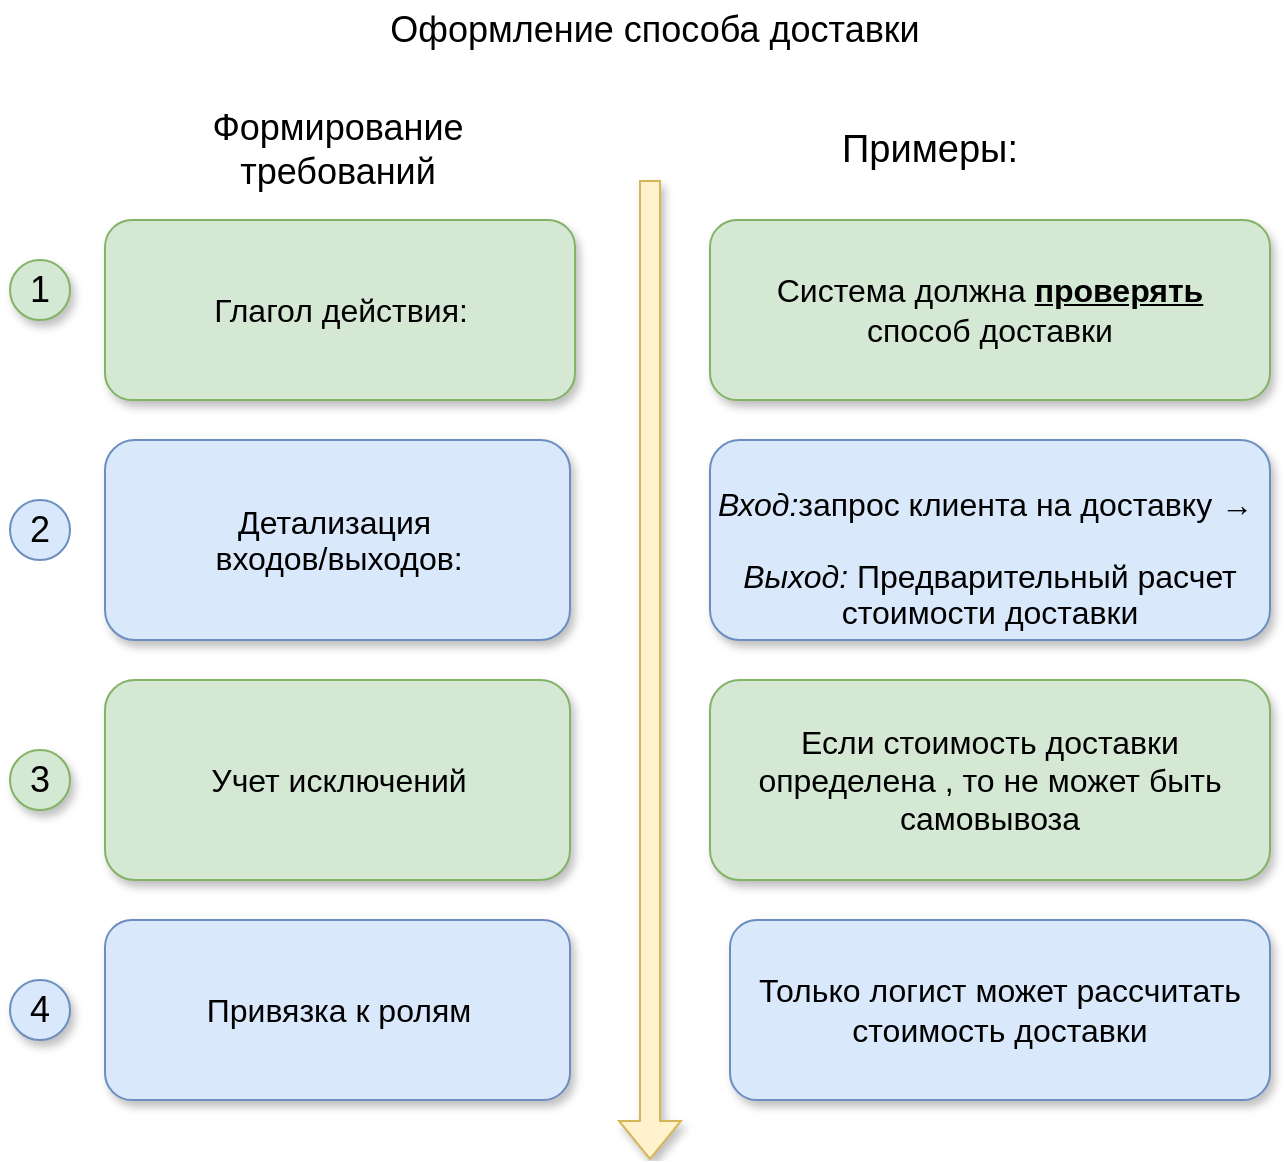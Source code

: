 <mxfile version="28.1.2">
  <diagram name="Страница — 1" id="0YLl_X13wCaZ4vrBOK04">
    <mxGraphModel dx="1375" dy="725" grid="1" gridSize="10" guides="1" tooltips="1" connect="1" arrows="1" fold="1" page="1" pageScale="1" pageWidth="827" pageHeight="1169" math="0" shadow="0">
      <root>
        <mxCell id="0" />
        <mxCell id="1" parent="0" />
        <mxCell id="Pg81uQ4RBYQgmMe1Dac4-2" value="" style="shape=flexArrow;endArrow=classic;html=1;rounded=0;fillColor=#fff2cc;strokeColor=#d6b656;shadow=1;" parent="1" edge="1">
          <mxGeometry width="50" height="50" relative="1" as="geometry">
            <mxPoint x="360" y="190" as="sourcePoint" />
            <mxPoint x="360" y="680" as="targetPoint" />
          </mxGeometry>
        </mxCell>
        <mxCell id="Pg81uQ4RBYQgmMe1Dac4-3" value="&lt;font style=&quot;font-size: 18px;&quot;&gt;1&lt;/font&gt;" style="ellipse;whiteSpace=wrap;html=1;aspect=fixed;fillColor=#d5e8d4;strokeColor=#82b366;shadow=1;" parent="1" vertex="1">
          <mxGeometry x="40" y="230" width="30" height="30" as="geometry" />
        </mxCell>
        <mxCell id="Pg81uQ4RBYQgmMe1Dac4-4" value="&lt;font style=&quot;font-size: 18px;&quot;&gt;2&lt;/font&gt;" style="ellipse;whiteSpace=wrap;html=1;aspect=fixed;fillColor=#dae8fc;strokeColor=#6c8ebf;" parent="1" vertex="1">
          <mxGeometry x="40" y="350" width="30" height="30" as="geometry" />
        </mxCell>
        <mxCell id="Pg81uQ4RBYQgmMe1Dac4-5" value="&lt;font style=&quot;font-size: 18px;&quot;&gt;4&lt;/font&gt;" style="ellipse;whiteSpace=wrap;html=1;aspect=fixed;fillColor=#dae8fc;strokeColor=#6c8ebf;shadow=1;" parent="1" vertex="1">
          <mxGeometry x="40" y="590" width="30" height="30" as="geometry" />
        </mxCell>
        <mxCell id="Pg81uQ4RBYQgmMe1Dac4-6" value="&lt;font style=&quot;font-size: 18px;&quot;&gt;3&lt;/font&gt;" style="ellipse;whiteSpace=wrap;html=1;aspect=fixed;fillColor=#d5e8d4;strokeColor=#82b366;shadow=1;" parent="1" vertex="1">
          <mxGeometry x="40" y="475" width="30" height="30" as="geometry" />
        </mxCell>
        <mxCell id="Pg81uQ4RBYQgmMe1Dac4-12" value="&lt;div style=&quot;language:ru;line-height:normal;margin-top:0pt;margin-bottom:&amp;lt;br/&amp;gt;0pt;margin-left:0in;margin-right:0in;text-indent:0in;text-align:left;&amp;lt;br/&amp;gt;direction:ltr;unicode-bidi:embed;vertical-align:baseline;mso-line-break-override:&amp;lt;br/&amp;gt;restrictions;word-break:normal;punctuation-wrap:simple&quot; class=&quot;O0&quot;&gt;&lt;font size=&quot;3&quot;&gt;&lt;span style=&quot;font-family: Arial; font-variant: normal; color: black; text-transform: none; font-style: normal; vertical-align: baseline;&quot;&gt;Глагол&amp;nbsp;действия:&lt;/span&gt;&lt;/font&gt;&lt;/div&gt;" style="rounded=1;whiteSpace=wrap;html=1;fillColor=#d5e8d4;strokeColor=#82b366;shadow=1;" parent="1" vertex="1">
          <mxGeometry x="87.5" y="210" width="235" height="90" as="geometry" />
        </mxCell>
        <mxCell id="Pg81uQ4RBYQgmMe1Dac4-14" value="&lt;div align=&quot;center&quot;&gt;&lt;br&gt;&lt;/div&gt;&lt;div align=&quot;center&quot; style=&quot;line-height: normal; margin-top: 0pt; margin-left: 0in; margin-right: 0in; text-indent: 0in; unicode-bidi: embed; vertical-align: baseline; word-break: normal;&quot; class=&quot;O0&quot;&gt;&lt;span style=&quot;font-size: 12pt; font-family: Arial; font-variant: normal; color: black; text-transform: none; font-style: normal; vertical-align: baseline;&quot;&gt;Детализация&amp;nbsp;&lt;br&gt;входов/выходов:&lt;/span&gt;&lt;/div&gt;&lt;div align=&quot;center&quot;&gt;&lt;br&gt;&lt;/div&gt;" style="rounded=1;whiteSpace=wrap;html=1;fillColor=#dae8fc;strokeColor=#6c8ebf;shadow=1;align=center;" parent="1" vertex="1">
          <mxGeometry x="87.5" y="320" width="232.5" height="100" as="geometry" />
        </mxCell>
        <mxCell id="Pg81uQ4RBYQgmMe1Dac4-16" value="&lt;span style=&quot;font-size: 12pt; font-family: Arial; color: black; text-transform: none; font-weight: normal; font-style: normal;&quot;&gt;Только логист может рассчитать стоимость доставки&lt;/span&gt;" style="rounded=1;whiteSpace=wrap;html=1;fillColor=#dae8fc;strokeColor=#6c8ebf;shadow=1;" parent="1" vertex="1">
          <mxGeometry x="400" y="560" width="270" height="90" as="geometry" />
        </mxCell>
        <mxCell id="Pg81uQ4RBYQgmMe1Dac4-17" value="&lt;span style=&quot;font-size: 12pt; font-family: Arial; color: black; text-transform: none; font-style: normal;&quot;&gt;Учет&amp;nbsp;исключений&lt;/span&gt;" style="rounded=1;whiteSpace=wrap;html=1;fillColor=#d5e8d4;strokeColor=#82b366;shadow=1;" parent="1" vertex="1">
          <mxGeometry x="87.5" y="440" width="232.5" height="100" as="geometry" />
        </mxCell>
        <mxCell id="g-pLH73u830rvSYZ1jhn-3" value="&lt;font style=&quot;font-size: 19px;&quot;&gt;Примеры:&lt;/font&gt;" style="text;html=1;align=center;verticalAlign=middle;whiteSpace=wrap;rounded=0;" vertex="1" parent="1">
          <mxGeometry x="430" y="160" width="140" height="30" as="geometry" />
        </mxCell>
        <mxCell id="g-pLH73u830rvSYZ1jhn-5" value="&lt;font style=&quot;font-size: 18px;&quot;&gt;Формирование требований&lt;/font&gt;" style="text;html=1;align=center;verticalAlign=middle;whiteSpace=wrap;rounded=0;" vertex="1" parent="1">
          <mxGeometry x="133.75" y="160" width="140" height="30" as="geometry" />
        </mxCell>
        <mxCell id="g-pLH73u830rvSYZ1jhn-6" value="&lt;font size=&quot;3&quot;&gt;&lt;span style=&quot;font-family: Arial; font-variant: normal; color: light-dark(black, rgb(237, 237, 237)); text-transform: none; font-style: normal; vertical-align: baseline;&quot;&gt;Система должна &lt;/span&gt;&lt;u style=&quot;text-underline:single&quot;&gt;&lt;span style=&quot;font-family: Arial; font-variant: normal; color: light-dark(black, rgb(237, 237, 237)); text-transform: none; font-weight: bold; vertical-align: baseline;&quot;&gt;проверять&lt;/span&gt;&lt;/u&gt;&lt;span style=&quot;font-family: Arial; font-variant: normal; color: light-dark(black, rgb(237, 237, 237)); text-transform: none; font-style: normal; vertical-align: baseline;&quot;&gt;&lt;br&gt;способ доставки&lt;/span&gt;&lt;/font&gt;" style="rounded=1;whiteSpace=wrap;html=1;fillColor=#d5e8d4;strokeColor=#82b366;shadow=1;" vertex="1" parent="1">
          <mxGeometry x="390" y="210" width="280" height="90" as="geometry" />
        </mxCell>
        <mxCell id="g-pLH73u830rvSYZ1jhn-7" value="&lt;div style=&quot;line-height: normal; margin-top: 0pt; margin-left: 0in; margin-right: 0in; text-indent: 0in; unicode-bidi: embed; vertical-align: baseline; word-break: normal;&quot; class=&quot;O0&quot;&gt;&lt;span style=&quot;font-size: 12pt; font-family: Arial; color: black; text-transform: none; font-weight: normal; font-style: normal;&quot;&gt;&lt;br&gt;&lt;/span&gt;&lt;div align=&quot;center&quot;&gt;&lt;span style=&quot;font-size: 12pt; font-family: Arial; font-variant: normal; color: black; text-transform: none; font-style: italic; vertical-align: baseline;&quot;&gt;Вход:&lt;/span&gt;&lt;span style=&quot;font-size: 12pt; font-family: Arial; font-variant: normal; color: black; text-transform: none; font-style: normal; vertical-align: baseline;&quot;&gt;запрос клиента на доставку →&amp;nbsp;&lt;/span&gt;&lt;br&gt;&lt;span style=&quot;font-size: 12pt; font-family: Arial; font-variant: normal; color: black; text-transform: none; font-style: normal; vertical-align: baseline;&quot;&gt;&lt;/span&gt;&lt;span style=&quot;font-size: 12pt; font-family: Arial; color: black; text-transform: none; font-weight: normal; font-style: italic;&quot;&gt;&lt;/span&gt;&lt;br&gt;&lt;span style=&quot;font-size: 12pt; font-family: Arial; color: black; text-transform: none; font-weight: normal; font-style: italic;&quot;&gt;&lt;/span&gt;&lt;/div&gt;&lt;/div&gt;&lt;div style=&quot;line-height: normal; margin-top: 0pt; margin-left: 0in; margin-right: 0in; text-indent: 0in; unicode-bidi: embed; vertical-align: baseline; word-break: normal;&quot; class=&quot;O0&quot;&gt;&lt;div align=&quot;center&quot;&gt;&lt;span style=&quot;font-size: 12pt; font-family: Arial; color: black; text-transform: none; font-weight: normal; font-style: italic;&quot;&gt;Выход:&lt;/span&gt;&lt;span style=&quot;font-size: 12pt; font-family: Arial; font-variant: normal; color: black; text-transform: none; font-style: normal; vertical-align: baseline;&quot;&gt;&amp;nbsp;Предварительный расчет стоимости доставки&lt;/span&gt;&lt;/div&gt;&lt;/div&gt;" style="rounded=1;whiteSpace=wrap;html=1;fillColor=#dae8fc;strokeColor=#6c8ebf;shadow=1;align=center;" vertex="1" parent="1">
          <mxGeometry x="390" y="320" width="280" height="100" as="geometry" />
        </mxCell>
        <mxCell id="g-pLH73u830rvSYZ1jhn-8" value="&lt;span style=&quot;font-size: 12pt; font-family: Arial; color: black; text-transform: none; font-weight: normal; font-style: normal;&quot;&gt;Если стоимость доставки определена , то не может быть самовывоза&lt;/span&gt;" style="rounded=1;whiteSpace=wrap;html=1;fillColor=#d5e8d4;strokeColor=#82b366;shadow=1;" vertex="1" parent="1">
          <mxGeometry x="390" y="440" width="280" height="100" as="geometry" />
        </mxCell>
        <mxCell id="g-pLH73u830rvSYZ1jhn-10" value="&lt;span style=&quot;font-size: 12pt; font-family: Arial; color: black; text-transform: none; font-style: normal;&quot;&gt;Привязка&amp;nbsp;к ролям&lt;/span&gt;" style="rounded=1;whiteSpace=wrap;html=1;fillColor=#dae8fc;strokeColor=#6c8ebf;shadow=1;" vertex="1" parent="1">
          <mxGeometry x="87.5" y="560" width="232.5" height="90" as="geometry" />
        </mxCell>
        <mxCell id="g-pLH73u830rvSYZ1jhn-11" value="&lt;font style=&quot;font-size: 18px;&quot;&gt;Оформление способа доставки&amp;nbsp;&lt;/font&gt;" style="text;html=1;align=center;verticalAlign=middle;whiteSpace=wrap;rounded=0;" vertex="1" parent="1">
          <mxGeometry x="200" y="100" width="330" height="30" as="geometry" />
        </mxCell>
      </root>
    </mxGraphModel>
  </diagram>
</mxfile>
